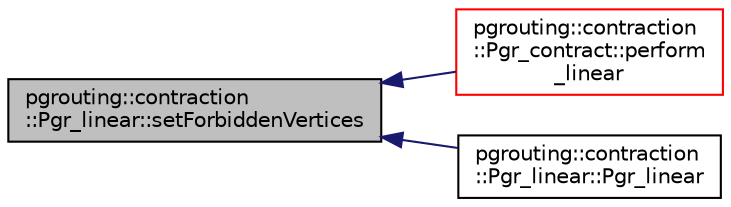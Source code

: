 digraph "pgrouting::contraction::Pgr_linear::setForbiddenVertices"
{
  edge [fontname="Helvetica",fontsize="10",labelfontname="Helvetica",labelfontsize="10"];
  node [fontname="Helvetica",fontsize="10",shape=record];
  rankdir="LR";
  Node120 [label="pgrouting::contraction\l::Pgr_linear::setForbiddenVertices",height=0.2,width=0.4,color="black", fillcolor="grey75", style="filled", fontcolor="black"];
  Node120 -> Node121 [dir="back",color="midnightblue",fontsize="10",style="solid",fontname="Helvetica"];
  Node121 [label="pgrouting::contraction\l::Pgr_contract::perform\l_linear",height=0.2,width=0.4,color="red", fillcolor="white", style="filled",URL="$classpgrouting_1_1contraction_1_1Pgr__contract.html#ab1f56df3c39aa3993c3805696e808779"];
  Node120 -> Node123 [dir="back",color="midnightblue",fontsize="10",style="solid",fontname="Helvetica"];
  Node123 [label="pgrouting::contraction\l::Pgr_linear::Pgr_linear",height=0.2,width=0.4,color="black", fillcolor="white", style="filled",URL="$classpgrouting_1_1contraction_1_1Pgr__linear.html#a36a36248ed6c0d1e901d893d33797f5b"];
}
